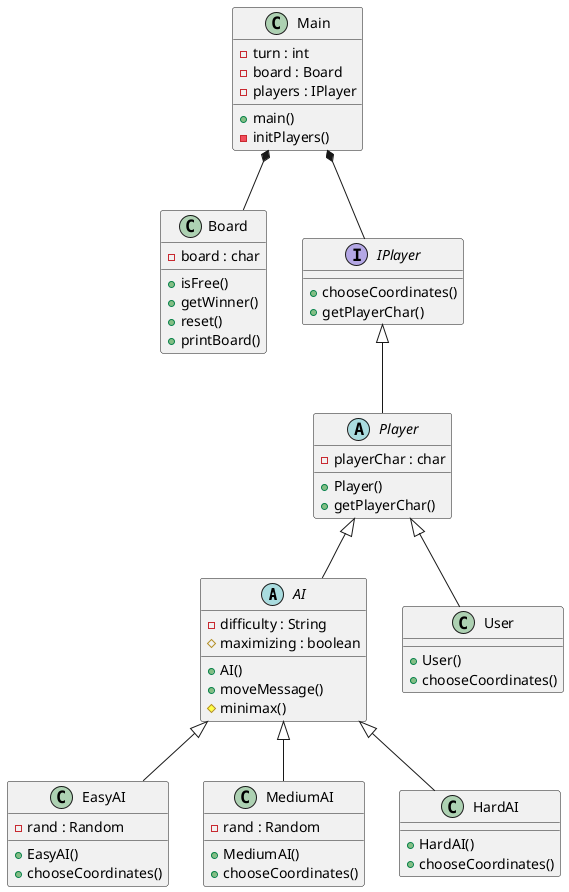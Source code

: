 @startuml tictactoe
abstract class AI {
	- difficulty : String
	# maximizing : boolean
	+ AI()
	+ moveMessage()
	# minimax()
}

class EasyAI {
	- rand : Random
	+ EasyAI()
	+ chooseCoordinates()
}

class MediumAI {
	- rand : Random
	+ MediumAI()
	+ chooseCoordinates()
}

class HardAI {
	+ HardAI()
	+ chooseCoordinates()
}

class Board {
	- board : char
	+ isFree()
	+ getWinner()
	+ reset()
	+ printBoard()
}

class Main {
	- turn : int
	- board : Board
	- players : IPlayer
	+ main()
	- initPlayers()
}

class User {
	+ User()
	+ chooseCoordinates()
}

abstract class Player {
	- playerChar : char
	+ Player()
	+ getPlayerChar()
}

interface IPlayer {
	+ chooseCoordinates()
	+ getPlayerChar()
}

IPlayer <|-- Player
Player <|-- User
Player <|-- AI
AI <|-- EasyAI
AI <|-- MediumAI
AI <|-- HardAI
Main *-- IPlayer
Main *-- Board

@enduml